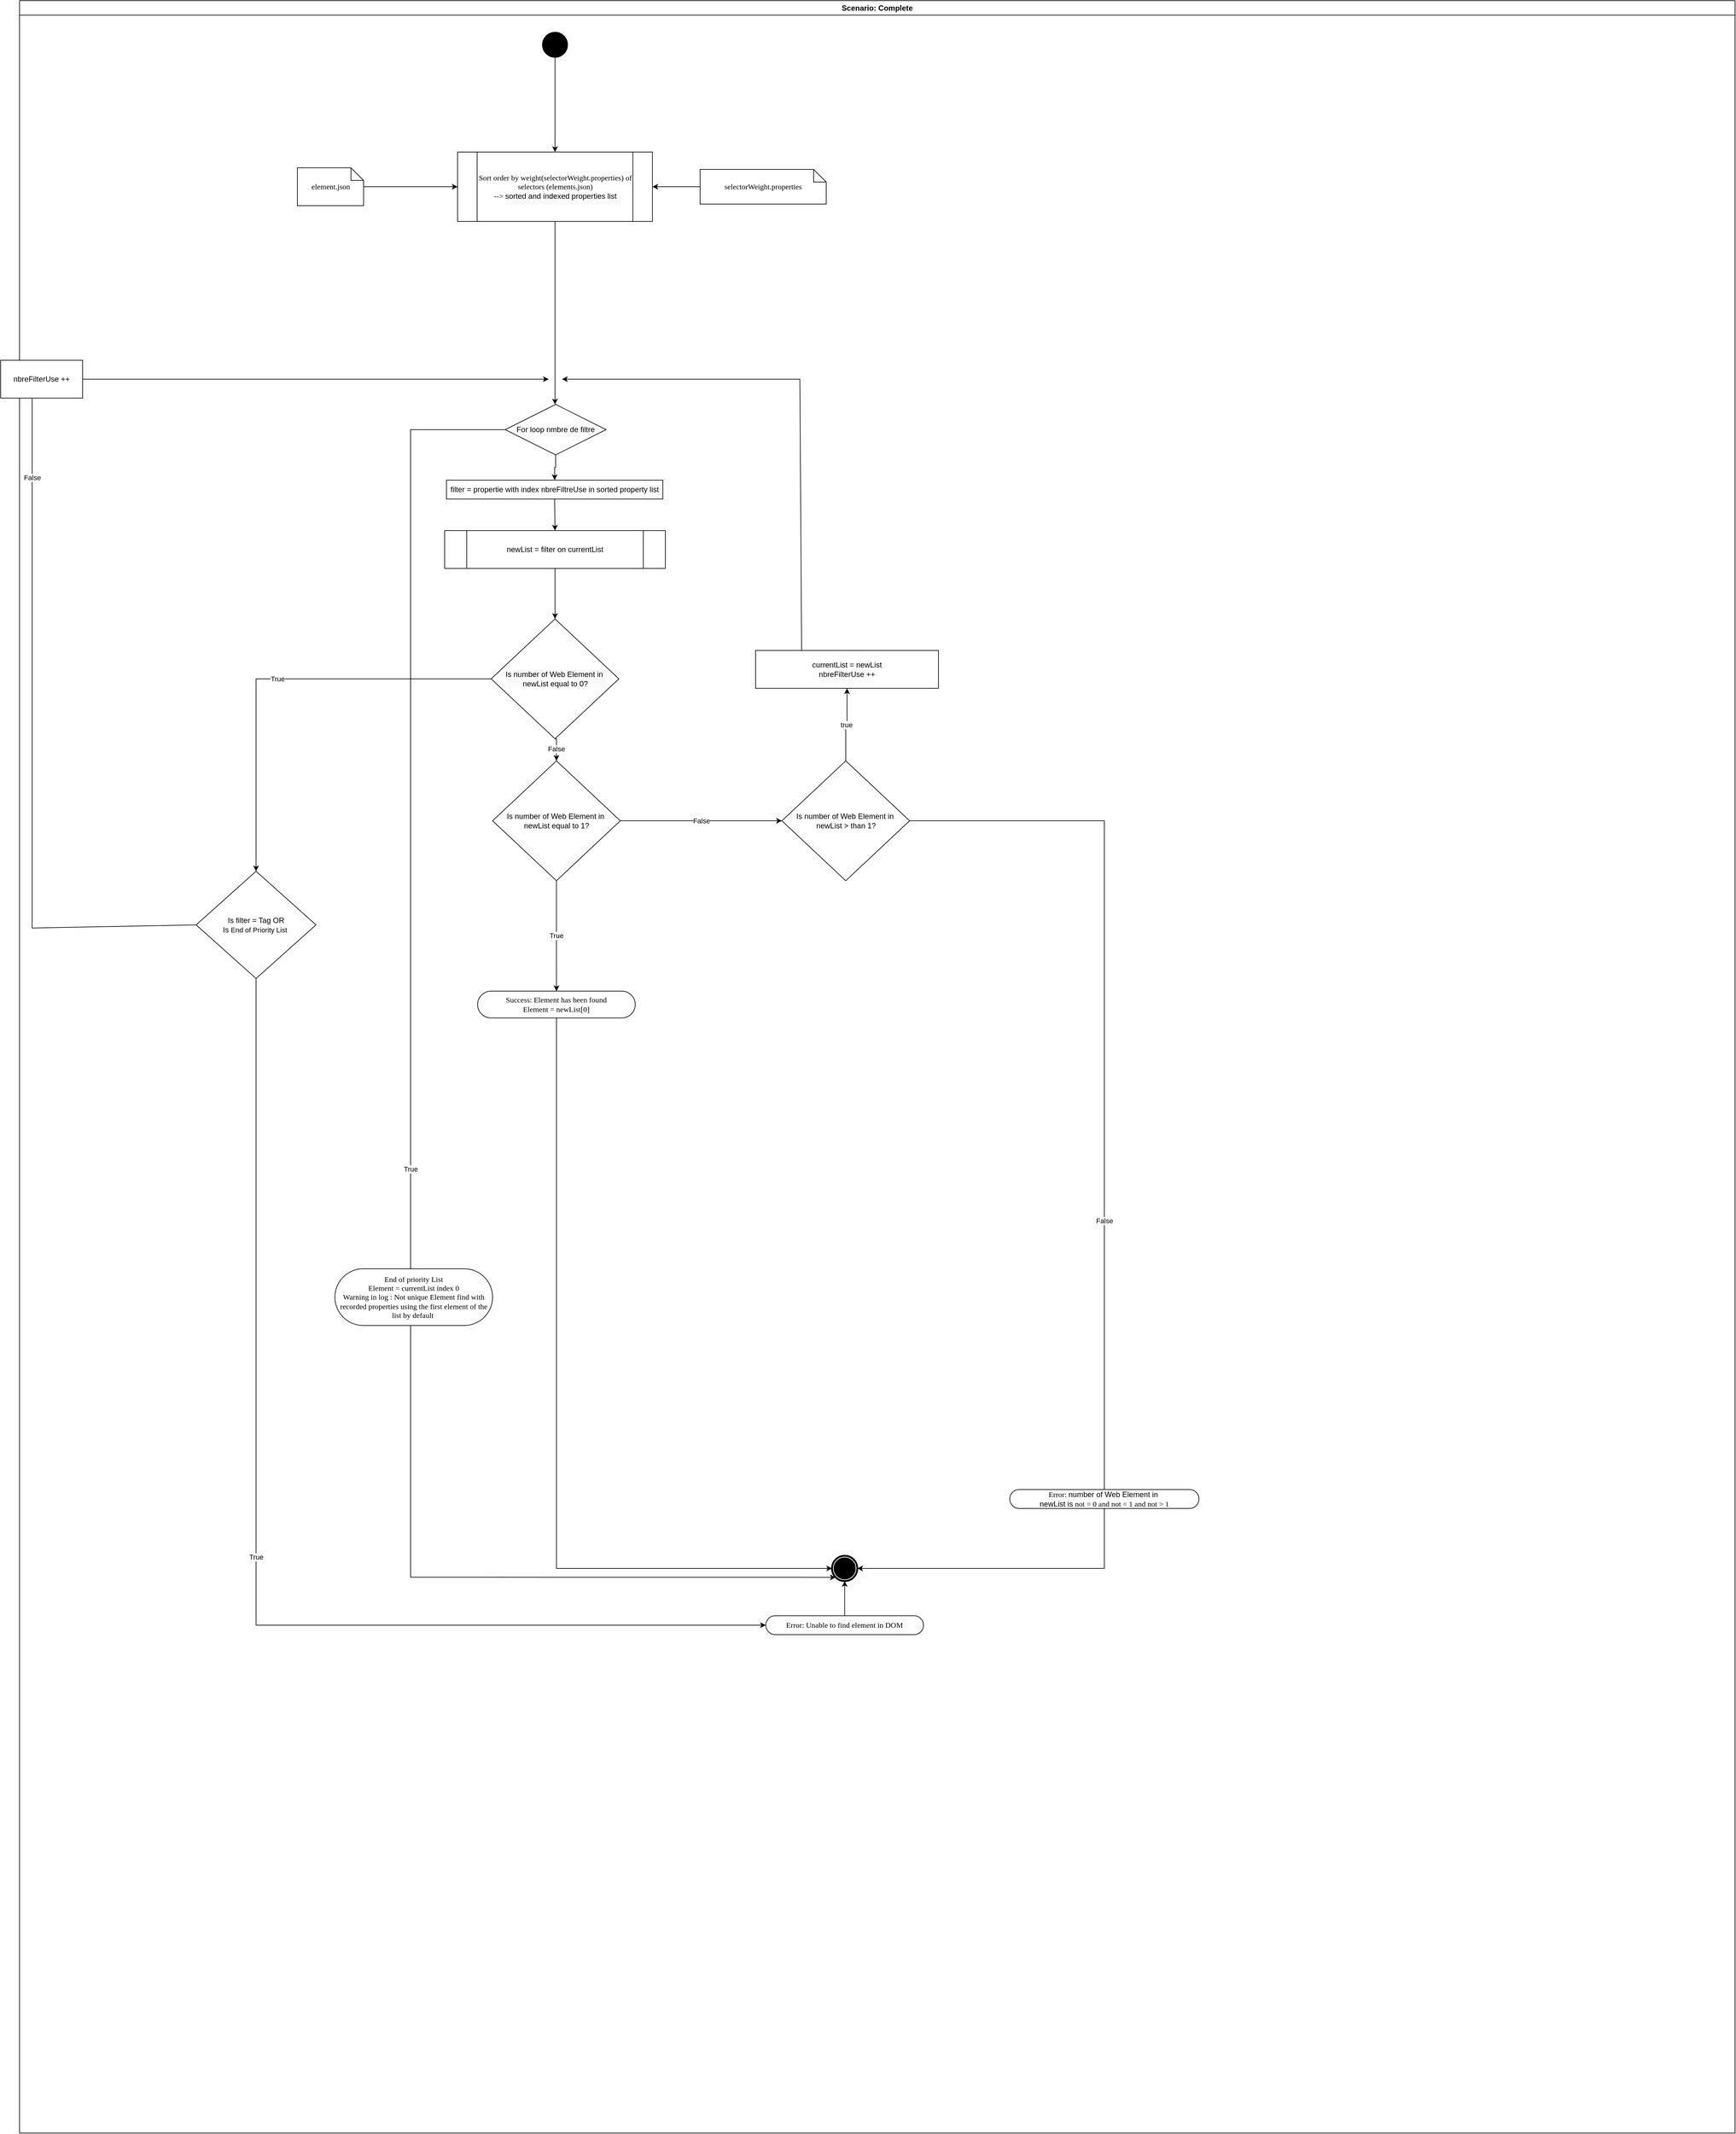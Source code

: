 <mxfile version="24.3.1" type="device">
  <diagram name="Page-1" id="0783ab3e-0a74-02c8-0abd-f7b4e66b4bec">
    <mxGraphModel dx="5924" dy="-354" grid="1" gridSize="10" guides="1" tooltips="1" connect="1" arrows="1" fold="1" page="1" pageScale="1" pageWidth="850" pageHeight="1100" background="none" math="0" shadow="0">
      <root>
        <mxCell id="0" />
        <mxCell id="1" parent="0" />
        <mxCell id="TosoR8VjFabzEFsZaKW0-179" value="Scenario: Complete" style="swimlane;whiteSpace=wrap;html=1;" parent="1" vertex="1">
          <mxGeometry x="-3980" y="2030" width="2720" height="3380" as="geometry" />
        </mxCell>
        <mxCell id="TosoR8VjFabzEFsZaKW0-180" value="Is number of Web Element in&amp;nbsp;&lt;div&gt;newList &amp;gt; than&lt;span style=&quot;background-color: initial;&quot;&gt;&amp;nbsp;1?&lt;/span&gt;&lt;/div&gt;" style="rhombus;whiteSpace=wrap;html=1;" parent="TosoR8VjFabzEFsZaKW0-179" vertex="1">
          <mxGeometry x="1208.75" y="1205" width="202.5" height="190" as="geometry" />
        </mxCell>
        <mxCell id="TosoR8VjFabzEFsZaKW0-192" value="" style="shape=mxgraph.bpmn.shape;html=1;verticalLabelPosition=bottom;labelBackgroundColor=#ffffff;verticalAlign=top;perimeter=ellipsePerimeter;outline=end;symbol=terminate;rounded=0;shadow=0;comic=0;strokeWidth=1;fontFamily=Verdana;fontSize=12;align=center;" parent="TosoR8VjFabzEFsZaKW0-179" vertex="1">
          <mxGeometry x="1288.25" y="2465" width="40" height="40" as="geometry" />
        </mxCell>
        <mxCell id="TosoR8VjFabzEFsZaKW0-193" style="edgeStyle=orthogonalEdgeStyle;rounded=0;orthogonalLoop=1;jettySize=auto;html=1;" parent="TosoR8VjFabzEFsZaKW0-179" source="TosoR8VjFabzEFsZaKW0-194" target="TosoR8VjFabzEFsZaKW0-192" edge="1">
          <mxGeometry relative="1" as="geometry" />
        </mxCell>
        <mxCell id="TosoR8VjFabzEFsZaKW0-194" value="Error: Unable to find element in DOM" style="rounded=1;whiteSpace=wrap;html=1;shadow=0;comic=0;labelBackgroundColor=none;strokeWidth=1;fontFamily=Verdana;fontSize=12;align=center;arcSize=50;" parent="TosoR8VjFabzEFsZaKW0-179" vertex="1">
          <mxGeometry x="1183.25" y="2560" width="250" height="30" as="geometry" />
        </mxCell>
        <mxCell id="TosoR8VjFabzEFsZaKW0-224" value="Is number of Web Element in&amp;nbsp;&lt;div&gt;newList equal to 1?&lt;/div&gt;" style="rhombus;whiteSpace=wrap;html=1;" parent="TosoR8VjFabzEFsZaKW0-179" vertex="1">
          <mxGeometry x="750" y="1205" width="202.5" height="190" as="geometry" />
        </mxCell>
        <mxCell id="TosoR8VjFabzEFsZaKW0-247" value="False" style="edgeStyle=orthogonalEdgeStyle;rounded=0;orthogonalLoop=1;jettySize=auto;html=1;entryX=0;entryY=0.5;entryDx=0;entryDy=0;" parent="TosoR8VjFabzEFsZaKW0-179" source="TosoR8VjFabzEFsZaKW0-224" target="TosoR8VjFabzEFsZaKW0-180" edge="1">
          <mxGeometry relative="1" as="geometry" />
        </mxCell>
        <mxCell id="TosoR8VjFabzEFsZaKW0-253" value="False" style="edgeStyle=orthogonalEdgeStyle;rounded=0;orthogonalLoop=1;jettySize=auto;html=1;exitX=0.5;exitY=1;exitDx=0;exitDy=0;entryX=0.5;entryY=0;entryDx=0;entryDy=0;" parent="TosoR8VjFabzEFsZaKW0-179" source="TosoR8VjFabzEFsZaKW0-251" target="TosoR8VjFabzEFsZaKW0-224" edge="1">
          <mxGeometry relative="1" as="geometry" />
        </mxCell>
        <mxCell id="TosoR8VjFabzEFsZaKW0-254" value="True" style="edgeStyle=orthogonalEdgeStyle;rounded=0;orthogonalLoop=1;jettySize=auto;html=1;entryX=0;entryY=0.5;entryDx=0;entryDy=0;exitX=0.5;exitY=1;exitDx=0;exitDy=0;" parent="TosoR8VjFabzEFsZaKW0-179" source="HZ52UCb8OxGknyNmcM-k-11" target="TosoR8VjFabzEFsZaKW0-194" edge="1">
          <mxGeometry relative="1" as="geometry">
            <mxPoint x="370" y="1460" as="sourcePoint" />
            <mxPoint x="1183.25" y="2145" as="targetPoint" />
            <Array as="points">
              <mxPoint x="375" y="2575" />
            </Array>
          </mxGeometry>
        </mxCell>
        <mxCell id="TosoR8VjFabzEFsZaKW0-251" value="&lt;br&gt;&lt;span style=&quot;color: rgb(0, 0, 0); font-family: Helvetica; font-size: 12px; font-style: normal; font-variant-ligatures: normal; font-variant-caps: normal; font-weight: 400; letter-spacing: normal; orphans: 2; text-align: center; text-indent: 0px; text-transform: none; widows: 2; word-spacing: 0px; -webkit-text-stroke-width: 0px; white-space: normal; background-color: rgb(251, 251, 251); text-decoration-thickness: initial; text-decoration-style: initial; text-decoration-color: initial; display: inline !important; float: none;&quot;&gt;Is number of Web Element in&amp;nbsp;&lt;/span&gt;&lt;div style=&quot;forced-color-adjust: none; color: rgb(0, 0, 0); font-family: Helvetica; font-size: 12px; font-style: normal; font-variant-ligatures: normal; font-variant-caps: normal; font-weight: 400; letter-spacing: normal; orphans: 2; text-align: center; text-indent: 0px; text-transform: none; widows: 2; word-spacing: 0px; -webkit-text-stroke-width: 0px; white-space: normal; background-color: rgb(251, 251, 251); text-decoration-thickness: initial; text-decoration-style: initial; text-decoration-color: initial;&quot;&gt;newList equal to 0?&lt;/div&gt;&lt;div&gt;&lt;br&gt;&lt;/div&gt;" style="rhombus;whiteSpace=wrap;html=1;" parent="TosoR8VjFabzEFsZaKW0-179" vertex="1">
          <mxGeometry x="747.75" y="980" width="202.5" height="190" as="geometry" />
        </mxCell>
        <mxCell id="TosoR8VjFabzEFsZaKW0-144" style="edgeStyle=orthogonalEdgeStyle;rounded=0;orthogonalLoop=1;jettySize=auto;html=1;entryX=0.5;entryY=0;entryDx=0;entryDy=0;" parent="TosoR8VjFabzEFsZaKW0-179" source="TosoR8VjFabzEFsZaKW0-145" target="TosoR8VjFabzEFsZaKW0-151" edge="1">
          <mxGeometry relative="1" as="geometry" />
        </mxCell>
        <mxCell id="TosoR8VjFabzEFsZaKW0-146" style="edgeStyle=orthogonalEdgeStyle;rounded=0;orthogonalLoop=1;jettySize=auto;html=1;entryX=0;entryY=0.5;entryDx=0;entryDy=0;" parent="TosoR8VjFabzEFsZaKW0-179" source="TosoR8VjFabzEFsZaKW0-147" target="TosoR8VjFabzEFsZaKW0-151" edge="1">
          <mxGeometry relative="1" as="geometry" />
        </mxCell>
        <mxCell id="TosoR8VjFabzEFsZaKW0-147" value="element.json" style="shape=note;whiteSpace=wrap;html=1;rounded=0;shadow=0;comic=0;labelBackgroundColor=none;strokeWidth=1;fontFamily=Verdana;fontSize=12;align=center;size=20;" parent="TosoR8VjFabzEFsZaKW0-179" vertex="1">
          <mxGeometry x="440.5" y="265" width="105" height="60" as="geometry" />
        </mxCell>
        <mxCell id="TosoR8VjFabzEFsZaKW0-148" style="edgeStyle=orthogonalEdgeStyle;rounded=0;orthogonalLoop=1;jettySize=auto;html=1;" parent="TosoR8VjFabzEFsZaKW0-179" source="TosoR8VjFabzEFsZaKW0-149" target="TosoR8VjFabzEFsZaKW0-151" edge="1">
          <mxGeometry relative="1" as="geometry" />
        </mxCell>
        <mxCell id="TosoR8VjFabzEFsZaKW0-149" value="selectorWeight.properties" style="shape=note;whiteSpace=wrap;html=1;rounded=0;shadow=0;comic=0;labelBackgroundColor=none;strokeWidth=1;fontFamily=Verdana;fontSize=12;align=center;size=20;" parent="TosoR8VjFabzEFsZaKW0-179" vertex="1">
          <mxGeometry x="1079" y="267.5" width="200" height="55" as="geometry" />
        </mxCell>
        <mxCell id="TosoR8VjFabzEFsZaKW0-151" value="&lt;span style=&quot;font-family: Verdana;&quot;&gt;Sort order by weight(selectorWeight.properties) of selectors (elements.json)&lt;/span&gt;&lt;div&gt;&lt;span style=&quot;font-family: Verdana;&quot;&gt;--&amp;gt;&amp;nbsp;&lt;/span&gt;&lt;span style=&quot;background-color: initial;&quot;&gt;sorted and indexed properties list&lt;/span&gt;&lt;/div&gt;" style="shape=process;whiteSpace=wrap;html=1;backgroundOutline=1;" parent="TosoR8VjFabzEFsZaKW0-179" vertex="1">
          <mxGeometry x="694.5" y="240" width="309" height="110" as="geometry" />
        </mxCell>
        <mxCell id="TosoR8VjFabzEFsZaKW0-145" value="" style="ellipse;whiteSpace=wrap;html=1;rounded=0;shadow=0;comic=0;labelBackgroundColor=none;strokeWidth=1;fillColor=#000000;fontFamily=Verdana;fontSize=12;align=center;" parent="TosoR8VjFabzEFsZaKW0-179" vertex="1">
          <mxGeometry x="829" y="50" width="40" height="40" as="geometry" />
        </mxCell>
        <mxCell id="TosoR8VjFabzEFsZaKW0-267" style="edgeStyle=orthogonalEdgeStyle;rounded=0;orthogonalLoop=1;jettySize=auto;html=1;entryX=0;entryY=0.5;entryDx=0;entryDy=0;" parent="TosoR8VjFabzEFsZaKW0-179" source="TosoR8VjFabzEFsZaKW0-264" target="TosoR8VjFabzEFsZaKW0-192" edge="1">
          <mxGeometry relative="1" as="geometry">
            <Array as="points">
              <mxPoint x="851" y="2485" />
            </Array>
          </mxGeometry>
        </mxCell>
        <mxCell id="TosoR8VjFabzEFsZaKW0-264" value="Success: Element has been found&lt;div&gt;Element = newList[0]&lt;/div&gt;" style="rounded=1;whiteSpace=wrap;html=1;shadow=0;comic=0;labelBackgroundColor=none;strokeWidth=1;fontFamily=Verdana;fontSize=12;align=center;arcSize=50;" parent="TosoR8VjFabzEFsZaKW0-179" vertex="1">
          <mxGeometry x="726.25" y="1570" width="250" height="42.5" as="geometry" />
        </mxCell>
        <mxCell id="TosoR8VjFabzEFsZaKW0-266" value="True" style="edgeStyle=orthogonalEdgeStyle;rounded=0;orthogonalLoop=1;jettySize=auto;html=1;" parent="TosoR8VjFabzEFsZaKW0-179" source="TosoR8VjFabzEFsZaKW0-224" target="TosoR8VjFabzEFsZaKW0-264" edge="1">
          <mxGeometry relative="1" as="geometry">
            <Array as="points" />
          </mxGeometry>
        </mxCell>
        <mxCell id="HZ52UCb8OxGknyNmcM-k-2" value="" style="edgeStyle=orthogonalEdgeStyle;rounded=0;orthogonalLoop=1;jettySize=auto;html=1;exitX=0.5;exitY=1;exitDx=0;exitDy=0;" parent="TosoR8VjFabzEFsZaKW0-179" source="TosoR8VjFabzEFsZaKW0-151" edge="1">
          <mxGeometry relative="1" as="geometry">
            <mxPoint x="849" y="440" as="sourcePoint" />
            <mxPoint x="849" y="640" as="targetPoint" />
          </mxGeometry>
        </mxCell>
        <mxCell id="HZ52UCb8OxGknyNmcM-k-11" value="Is filter = Tag OR Is&amp;nbsp;&lt;span style=&quot;text-wrap: nowrap; font-size: 11px; background-color: rgb(255, 255, 255);&quot;&gt;End of Priority List&lt;/span&gt;&amp;nbsp;" style="rhombus;whiteSpace=wrap;html=1;" parent="TosoR8VjFabzEFsZaKW0-179" vertex="1">
          <mxGeometry x="280" y="1380" width="190" height="170" as="geometry" />
        </mxCell>
        <mxCell id="HZ52UCb8OxGknyNmcM-k-12" value="True" style="edgeStyle=orthogonalEdgeStyle;rounded=0;orthogonalLoop=1;jettySize=auto;html=1;exitX=0;exitY=0.5;exitDx=0;exitDy=0;entryX=0.5;entryY=0;entryDx=0;entryDy=0;" parent="TosoR8VjFabzEFsZaKW0-179" source="TosoR8VjFabzEFsZaKW0-251" target="HZ52UCb8OxGknyNmcM-k-11" edge="1">
          <mxGeometry relative="1" as="geometry">
            <mxPoint x="-2910" y="2500" as="sourcePoint" />
            <mxPoint x="370" y="1140" as="targetPoint" />
            <Array as="points" />
          </mxGeometry>
        </mxCell>
        <mxCell id="wJtbj1KVoy_nv0N9kwZC-8" value="true" style="edgeStyle=orthogonalEdgeStyle;rounded=0;orthogonalLoop=1;jettySize=auto;html=1;entryX=0.5;entryY=1;entryDx=0;entryDy=0;exitX=0.5;exitY=0;exitDx=0;exitDy=0;" parent="TosoR8VjFabzEFsZaKW0-179" source="TosoR8VjFabzEFsZaKW0-180" target="wJtbj1KVoy_nv0N9kwZC-11" edge="1">
          <mxGeometry relative="1" as="geometry">
            <mxPoint x="939.06" y="530" as="targetPoint" />
            <mxPoint x="983.06" y="1480" as="sourcePoint" />
          </mxGeometry>
        </mxCell>
        <mxCell id="wJtbj1KVoy_nv0N9kwZC-9" value="False" style="edgeStyle=orthogonalEdgeStyle;rounded=0;orthogonalLoop=1;jettySize=auto;html=1;exitX=1;exitY=0.5;exitDx=0;exitDy=0;entryX=1;entryY=0.5;entryDx=0;entryDy=0;" parent="TosoR8VjFabzEFsZaKW0-179" source="TosoR8VjFabzEFsZaKW0-180" target="TosoR8VjFabzEFsZaKW0-192" edge="1">
          <mxGeometry relative="1" as="geometry">
            <Array as="points">
              <mxPoint x="1720" y="1300" />
              <mxPoint x="1720" y="2485" />
            </Array>
            <mxPoint x="1689" y="1320" as="sourcePoint" />
            <mxPoint x="1643" y="1640" as="targetPoint" />
          </mxGeometry>
        </mxCell>
        <mxCell id="wJtbj1KVoy_nv0N9kwZC-10" value="Error:&amp;nbsp;&lt;span style=&quot;font-family: Helvetica;&quot;&gt;number of Web Element in&amp;nbsp;&lt;br&gt;&lt;/span&gt;&lt;span style=&quot;font-family: Helvetica; background-color: initial;&quot;&gt;newList is&amp;nbsp;&lt;/span&gt;not = 0 and not = 1 and not &amp;gt; 1" style="rounded=1;whiteSpace=wrap;html=1;shadow=0;comic=0;labelBackgroundColor=none;strokeWidth=1;fontFamily=Verdana;fontSize=12;align=center;arcSize=50;" parent="TosoR8VjFabzEFsZaKW0-179" vertex="1">
          <mxGeometry x="1570" y="2360" width="300" height="30" as="geometry" />
        </mxCell>
        <mxCell id="wJtbj1KVoy_nv0N9kwZC-11" value="currentList = newList&lt;div&gt;nbreFilterUse ++&lt;/div&gt;" style="rounded=0;whiteSpace=wrap;html=1;" parent="TosoR8VjFabzEFsZaKW0-179" vertex="1">
          <mxGeometry x="1167" y="1030" width="290" height="60" as="geometry" />
        </mxCell>
        <mxCell id="wJtbj1KVoy_nv0N9kwZC-13" value="filter = propertie with index nbreFiltreUse in sorted property list" style="rounded=0;whiteSpace=wrap;html=1;" parent="TosoR8VjFabzEFsZaKW0-179" vertex="1">
          <mxGeometry x="676.87" y="760" width="343.13" height="30" as="geometry" />
        </mxCell>
        <mxCell id="wJtbj1KVoy_nv0N9kwZC-14" value="" style="endArrow=classic;html=1;rounded=0;entryX=0.965;entryY=0.489;entryDx=0;entryDy=0;entryPerimeter=0;" parent="TosoR8VjFabzEFsZaKW0-179" edge="1">
          <mxGeometry width="50" height="50" relative="1" as="geometry">
            <mxPoint x="1240" y="1030" as="sourcePoint" />
            <mxPoint x="859.996" y="600.01" as="targetPoint" />
            <Array as="points">
              <mxPoint x="1237.24" y="600" />
            </Array>
          </mxGeometry>
        </mxCell>
        <mxCell id="wJtbj1KVoy_nv0N9kwZC-18" value="True" style="endArrow=classic;html=1;rounded=0;exitX=0;exitY=0.5;exitDx=0;exitDy=0;entryX=0.145;entryY=0.855;entryDx=0;entryDy=0;entryPerimeter=0;" parent="TosoR8VjFabzEFsZaKW0-179" source="FxvBETI5alWQAqgYxVxW-2" target="TosoR8VjFabzEFsZaKW0-192" edge="1">
          <mxGeometry width="50" height="50" relative="1" as="geometry">
            <mxPoint x="679.99" y="670" as="sourcePoint" />
            <mxPoint x="690" y="2510" as="targetPoint" />
            <Array as="points">
              <mxPoint x="620" y="680" />
              <mxPoint x="620" y="2499" />
            </Array>
          </mxGeometry>
        </mxCell>
        <mxCell id="wJtbj1KVoy_nv0N9kwZC-19" value="End of priority List&lt;div&gt;Element = currentList index 0&lt;/div&gt;&lt;div&gt;Warning in log : Not unique Element find with recorded properties using the first element of the list by default&amp;nbsp;&lt;/div&gt;" style="rounded=1;whiteSpace=wrap;html=1;shadow=0;comic=0;labelBackgroundColor=none;strokeWidth=1;fontFamily=Verdana;fontSize=12;align=center;arcSize=50;" parent="TosoR8VjFabzEFsZaKW0-179" vertex="1">
          <mxGeometry x="500" y="2010" width="250" height="90" as="geometry" />
        </mxCell>
        <mxCell id="wJtbj1KVoy_nv0N9kwZC-20" value="newList = filter on currentList" style="shape=process;whiteSpace=wrap;html=1;backgroundOutline=1;" parent="TosoR8VjFabzEFsZaKW0-179" vertex="1">
          <mxGeometry x="674" y="840" width="350" height="60" as="geometry" />
        </mxCell>
        <mxCell id="wJtbj1KVoy_nv0N9kwZC-21" value="" style="endArrow=classic;html=1;rounded=0;entryX=0.5;entryY=0;entryDx=0;entryDy=0;exitX=0.5;exitY=1;exitDx=0;exitDy=0;" parent="TosoR8VjFabzEFsZaKW0-179" source="wJtbj1KVoy_nv0N9kwZC-13" target="wJtbj1KVoy_nv0N9kwZC-20" edge="1">
          <mxGeometry width="50" height="50" relative="1" as="geometry">
            <mxPoint x="1290" y="930" as="sourcePoint" />
            <mxPoint x="1340" y="880" as="targetPoint" />
          </mxGeometry>
        </mxCell>
        <mxCell id="wJtbj1KVoy_nv0N9kwZC-22" value="" style="endArrow=classic;html=1;rounded=0;entryX=0.5;entryY=0;entryDx=0;entryDy=0;exitX=0.5;exitY=1;exitDx=0;exitDy=0;" parent="TosoR8VjFabzEFsZaKW0-179" source="wJtbj1KVoy_nv0N9kwZC-20" target="TosoR8VjFabzEFsZaKW0-251" edge="1">
          <mxGeometry width="50" height="50" relative="1" as="geometry">
            <mxPoint x="1170" y="830" as="sourcePoint" />
            <mxPoint x="859" y="850" as="targetPoint" />
          </mxGeometry>
        </mxCell>
        <mxCell id="wJtbj1KVoy_nv0N9kwZC-24" value="False" style="endArrow=classic;html=1;rounded=0;exitX=0;exitY=0.5;exitDx=0;exitDy=0;entryX=0.5;entryY=0;entryDx=0;entryDy=0;" parent="TosoR8VjFabzEFsZaKW0-179" source="HZ52UCb8OxGknyNmcM-k-11" edge="1">
          <mxGeometry width="50" height="50" relative="1" as="geometry">
            <mxPoint x="270" y="1595" as="sourcePoint" />
            <mxPoint x="839" y="600" as="targetPoint" />
            <Array as="points">
              <mxPoint x="20" y="1470" />
              <mxPoint x="20" y="600" />
            </Array>
          </mxGeometry>
        </mxCell>
        <mxCell id="wJtbj1KVoy_nv0N9kwZC-25" value="&lt;div&gt;nbreFilterUse ++&lt;/div&gt;" style="rounded=0;whiteSpace=wrap;html=1;" parent="TosoR8VjFabzEFsZaKW0-179" vertex="1">
          <mxGeometry x="-30" y="570" width="130" height="60" as="geometry" />
        </mxCell>
        <mxCell id="FxvBETI5alWQAqgYxVxW-3" style="edgeStyle=orthogonalEdgeStyle;rounded=0;orthogonalLoop=1;jettySize=auto;html=1;entryX=0.5;entryY=0;entryDx=0;entryDy=0;" edge="1" parent="TosoR8VjFabzEFsZaKW0-179" source="FxvBETI5alWQAqgYxVxW-2" target="wJtbj1KVoy_nv0N9kwZC-13">
          <mxGeometry relative="1" as="geometry" />
        </mxCell>
        <mxCell id="FxvBETI5alWQAqgYxVxW-2" value="For loop nmbre de filtre" style="rhombus;whiteSpace=wrap;html=1;" vertex="1" parent="TosoR8VjFabzEFsZaKW0-179">
          <mxGeometry x="770" y="640" width="160" height="80" as="geometry" />
        </mxCell>
      </root>
    </mxGraphModel>
  </diagram>
</mxfile>
